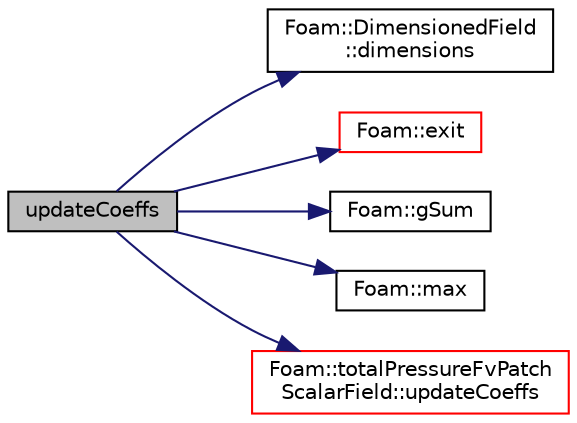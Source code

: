 digraph "updateCoeffs"
{
  bgcolor="transparent";
  edge [fontname="Helvetica",fontsize="10",labelfontname="Helvetica",labelfontsize="10"];
  node [fontname="Helvetica",fontsize="10",shape=record];
  rankdir="LR";
  Node95 [label="updateCoeffs",height=0.2,width=0.4,color="black", fillcolor="grey75", style="filled", fontcolor="black"];
  Node95 -> Node96 [color="midnightblue",fontsize="10",style="solid",fontname="Helvetica"];
  Node96 [label="Foam::DimensionedField\l::dimensions",height=0.2,width=0.4,color="black",URL="$a27497.html#a512673c2674ca2d38885f1bb5f6994fb",tooltip="Return dimensions. "];
  Node95 -> Node97 [color="midnightblue",fontsize="10",style="solid",fontname="Helvetica"];
  Node97 [label="Foam::exit",height=0.2,width=0.4,color="red",URL="$a21851.html#a06ca7250d8e89caf05243ec094843642"];
  Node95 -> Node146 [color="midnightblue",fontsize="10",style="solid",fontname="Helvetica"];
  Node146 [label="Foam::gSum",height=0.2,width=0.4,color="black",URL="$a21851.html#a11b1ebb4c53ad062332767d75ca96328"];
  Node95 -> Node147 [color="midnightblue",fontsize="10",style="solid",fontname="Helvetica"];
  Node147 [label="Foam::max",height=0.2,width=0.4,color="black",URL="$a21851.html#ac993e906cf2774ae77e666bc24e81733"];
  Node95 -> Node148 [color="midnightblue",fontsize="10",style="solid",fontname="Helvetica"];
  Node148 [label="Foam::totalPressureFvPatch\lScalarField::updateCoeffs",height=0.2,width=0.4,color="red",URL="$a23101.html#a7e24eafac629d3733181cd942d4c902f",tooltip="Update the coefficients associated with the patch field. "];
}
